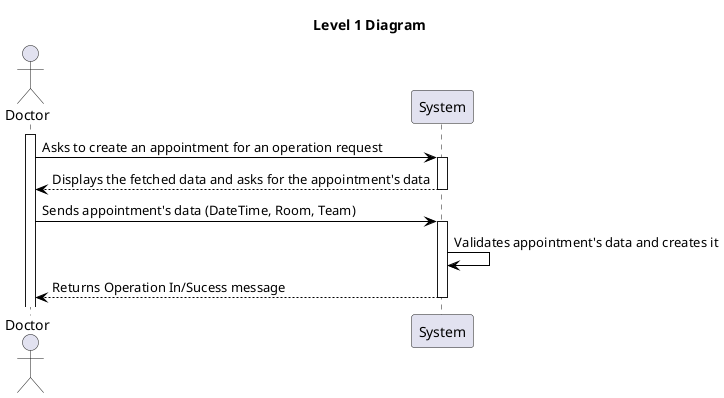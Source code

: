 @startuml level_1

title Level 1 Diagram

hide empty members
'skinparam Linetype ortho

skinparam class {
    BackgroundColor<<valueObject>> #D6EAF8
    BackgroundColor<<root>> #FDEBD0
    BackgroundColor<<service>> #D1F2EB
    BackgroundColor #FEF9E7
    ArrowColor Black
}

skinparam package {
    BackgroundColor #EBF5FB
}

actor Doctor as A

activate A
A -> System: Asks to create an appointment for an operation request
activate System
System --> A: Displays the fetched data and asks for the appointment's data
deactivate System
A -> System: Sends appointment's data (DateTime, Room, Team)
activate System
System -> System: Validates appointment's data and creates it
System --> A: Returns Operation In/Sucess message
deactivate System

@enduml
